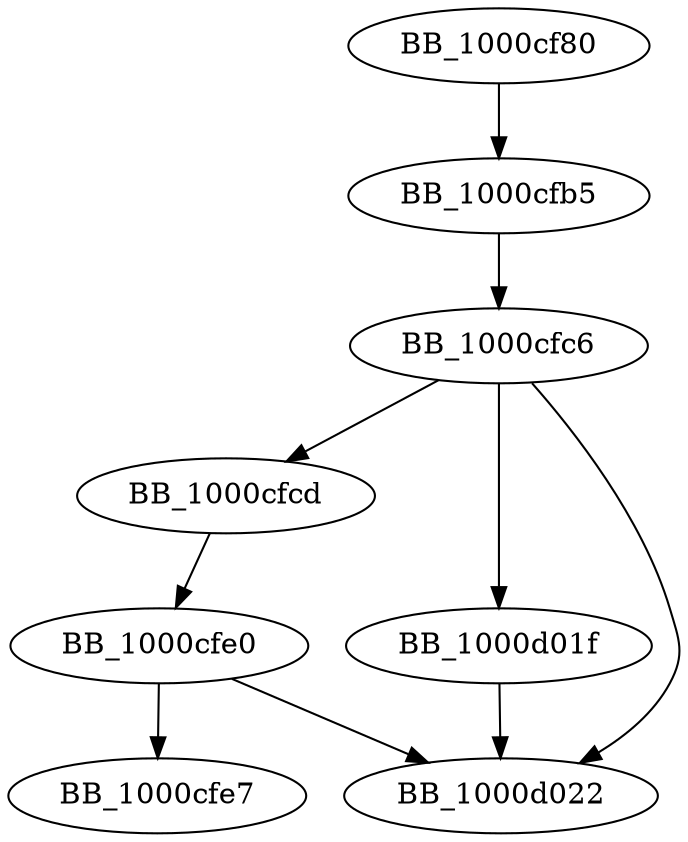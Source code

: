 DiGraph __IsNonwritableInCurrentImage{
BB_1000cf80->BB_1000cfb5
BB_1000cfb5->BB_1000cfc6
BB_1000cfc6->BB_1000cfcd
BB_1000cfc6->BB_1000d01f
BB_1000cfc6->BB_1000d022
BB_1000cfcd->BB_1000cfe0
BB_1000cfe0->BB_1000cfe7
BB_1000cfe0->BB_1000d022
BB_1000d01f->BB_1000d022
}
